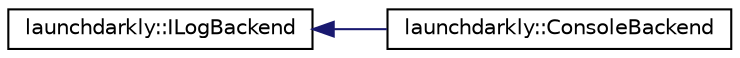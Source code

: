 digraph "Graphical Class Hierarchy"
{
 // LATEX_PDF_SIZE
  edge [fontname="Helvetica",fontsize="10",labelfontname="Helvetica",labelfontsize="10"];
  node [fontname="Helvetica",fontsize="10",shape=record];
  rankdir="LR";
  Node0 [label="launchdarkly::ILogBackend",height=0.2,width=0.4,color="black", fillcolor="white", style="filled",URL="$classlaunchdarkly_1_1ILogBackend.html",tooltip=" "];
  Node0 -> Node1 [dir="back",color="midnightblue",fontsize="10",style="solid",fontname="Helvetica"];
  Node1 [label="launchdarkly::ConsoleBackend",height=0.2,width=0.4,color="black", fillcolor="white", style="filled",URL="$classlaunchdarkly_1_1ConsoleBackend.html",tooltip=" "];
}
